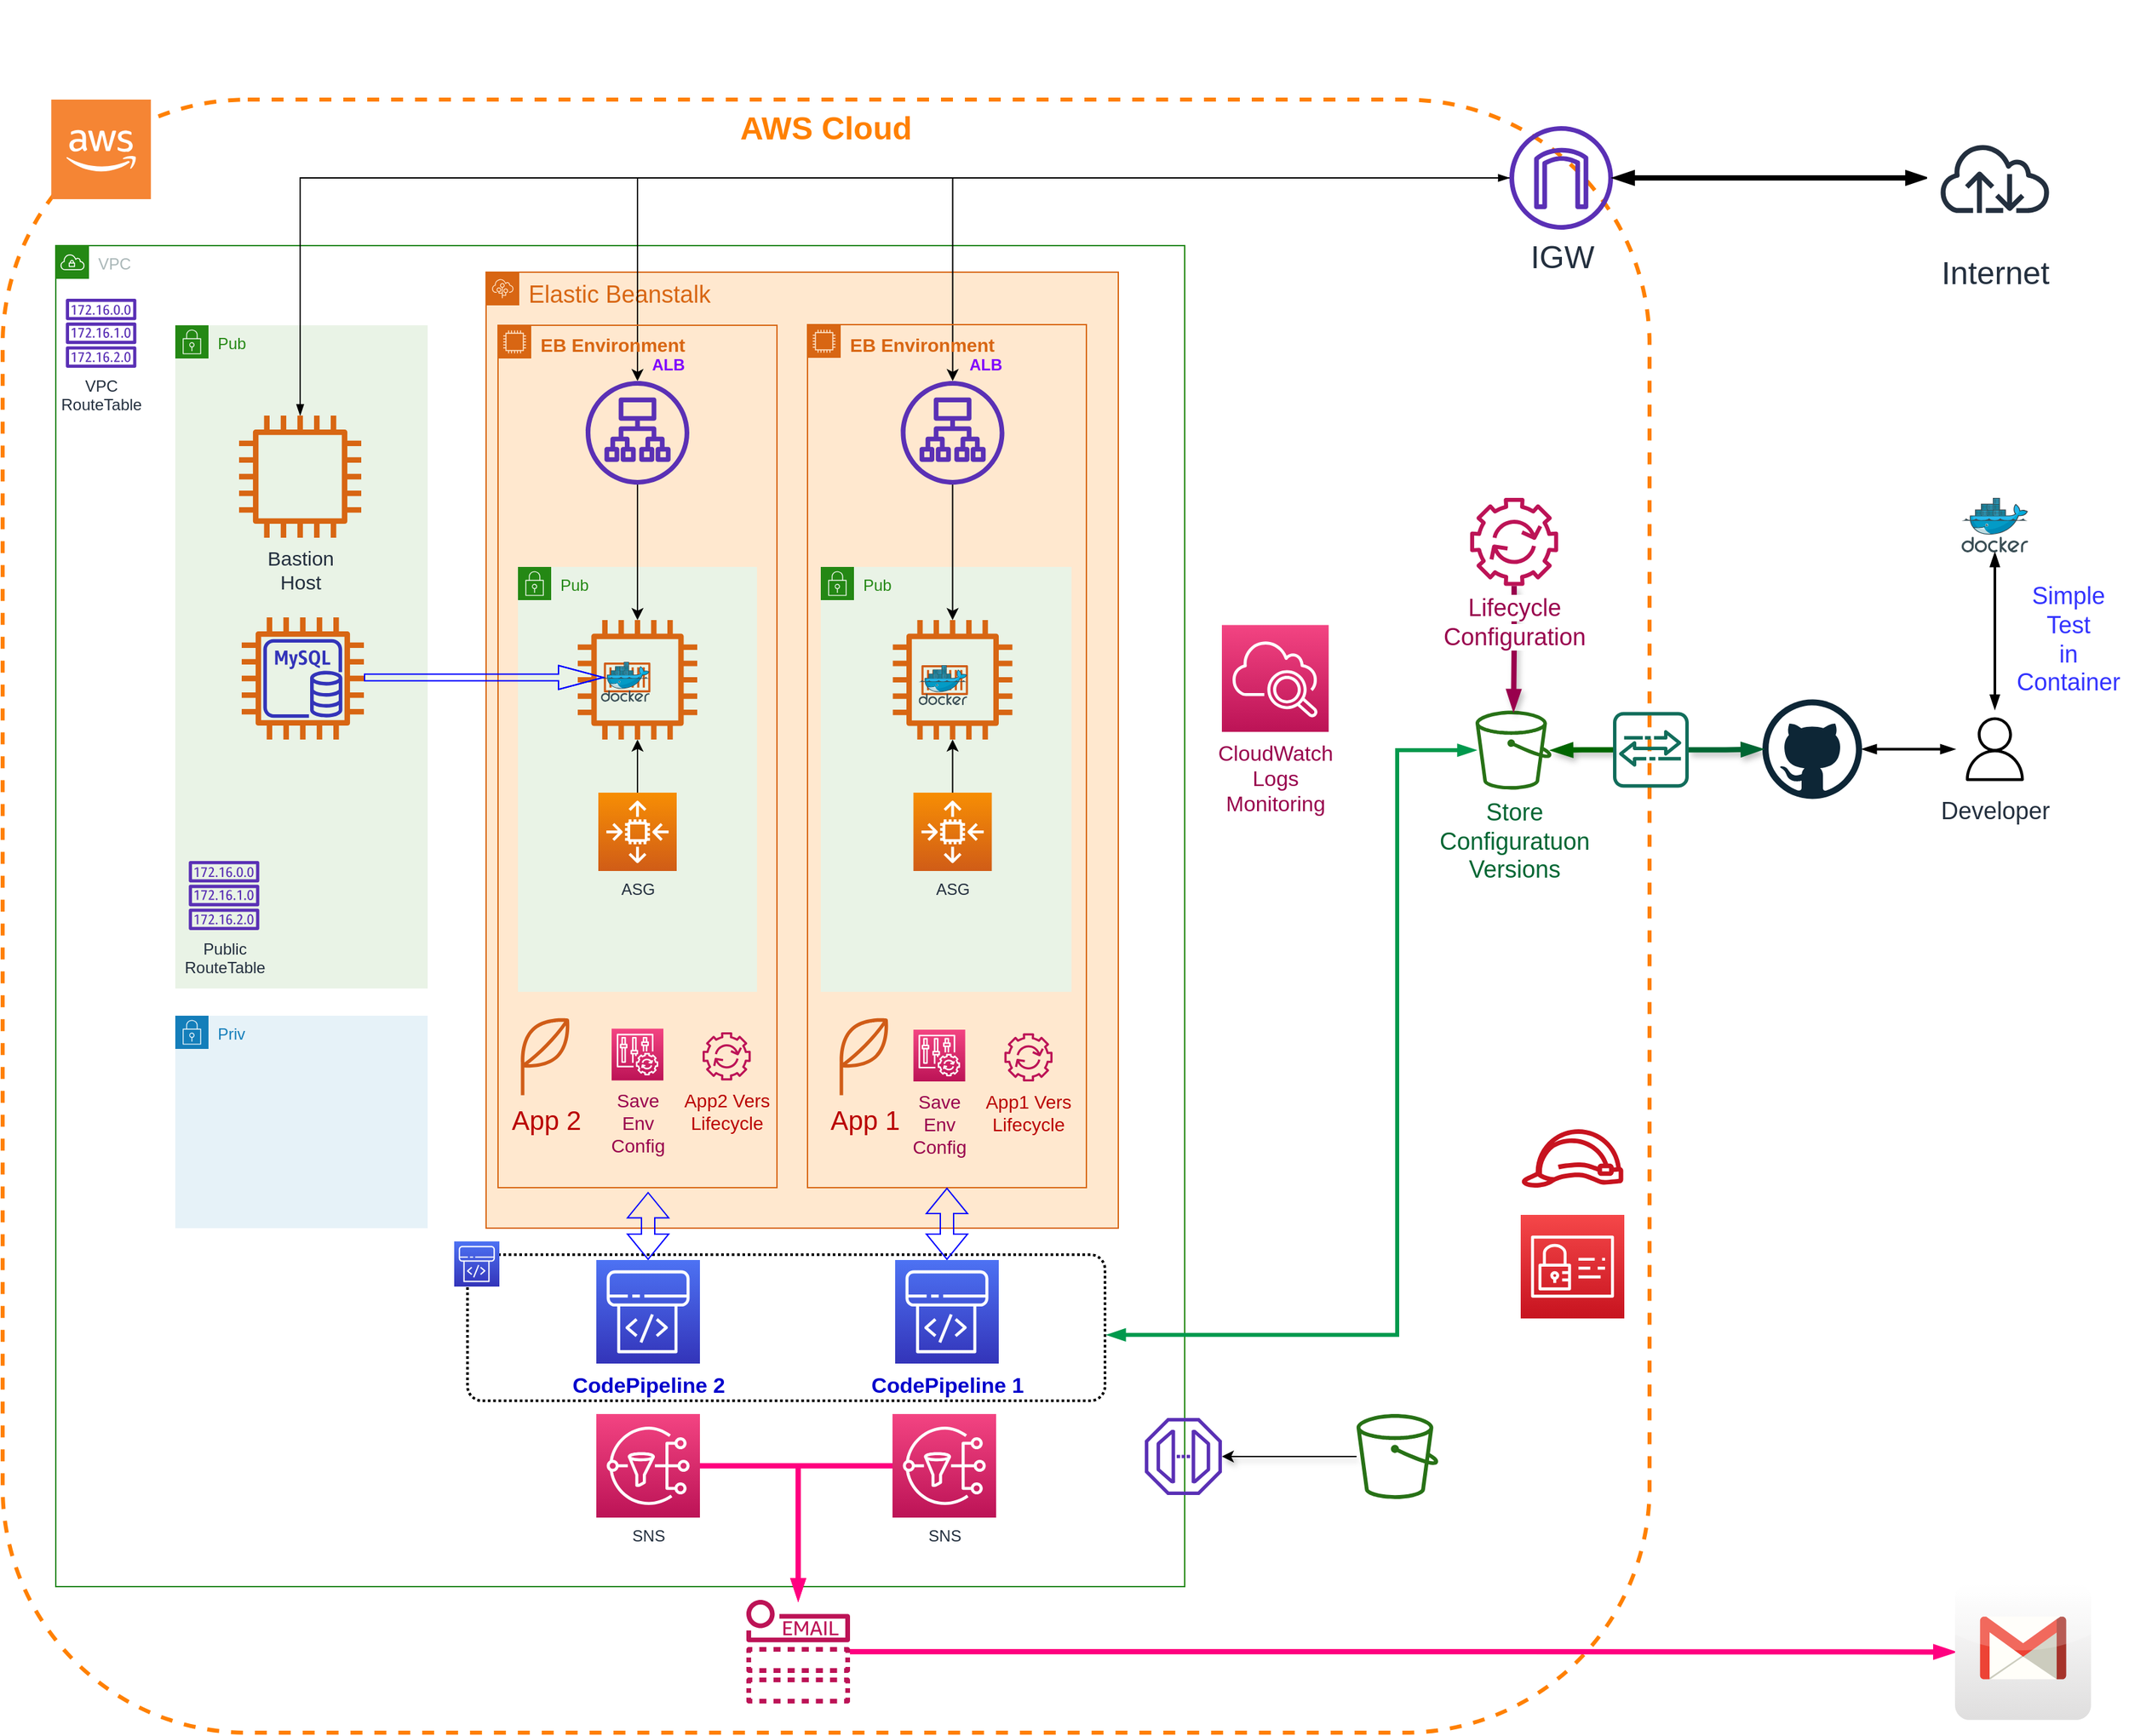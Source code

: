 <mxfile version="14.5.1" type="device"><diagram id="Ht1M8jgEwFfnCIfOTk4-" name="Page-1"><mxGraphModel dx="1086" dy="776" grid="1" gridSize="10" guides="1" tooltips="1" connect="1" arrows="1" fold="1" page="1" pageScale="1" pageWidth="1169" pageHeight="827" math="0" shadow="0"><root><mxCell id="0"/><mxCell id="1" parent="0"/><mxCell id="Z9WsgQVovs0Uvv-2BggI-10" value="AWS Cloud" style="dashed=1;verticalAlign=top;fontStyle=1;strokeColor=#FF8000;strokeWidth=3;gradientColor=#ffffff;rounded=1;shadow=0;sketch=0;glass=0;fontSize=24;fontColor=#FF8000;fillColor=#FFFFFF;" parent="1" vertex="1"><mxGeometry x="60" y="190" width="1240" height="1230" as="geometry"/></mxCell><mxCell id="Z9WsgQVovs0Uvv-2BggI-11" value="VPC" style="points=[[0,0],[0.25,0],[0.5,0],[0.75,0],[1,0],[1,0.25],[1,0.5],[1,0.75],[1,1],[0.75,1],[0.5,1],[0.25,1],[0,1],[0,0.75],[0,0.5],[0,0.25]];outlineConnect=0;gradientColor=none;html=1;whiteSpace=wrap;fontSize=12;fontStyle=0;shape=mxgraph.aws4.group;grIcon=mxgraph.aws4.group_vpc;strokeColor=#248814;fillColor=none;verticalAlign=top;align=left;spacingLeft=30;fontColor=#AAB7B8;dashed=0;" parent="1" vertex="1"><mxGeometry x="100" y="300" width="850" height="1010" as="geometry"/></mxCell><mxCell id="gOReRxZFXD-w8oprKxv4-1" value="" style="rounded=1;arcSize=10;dashed=1;fillColor=none;gradientColor=none;dashPattern=1 1;strokeWidth=2;container=1;" parent="1" vertex="1"><mxGeometry x="410" y="1060" width="480" height="110" as="geometry"/></mxCell><mxCell id="vFJGdqrpi8T_SS6QTL7h-21" value="&lt;font style=&quot;font-size: 18px&quot;&gt;Elastic Beanstalk&lt;/font&gt;" style="points=[[0,0],[0.25,0],[0.5,0],[0.75,0],[1,0],[1,0.25],[1,0.5],[1,0.75],[1,1],[0.75,1],[0.5,1],[0.25,1],[0,1],[0,0.75],[0,0.5],[0,0.25]];outlineConnect=0;gradientColor=none;html=1;whiteSpace=wrap;fontSize=12;fontStyle=0;shape=mxgraph.aws4.group;grIcon=mxgraph.aws4.group_elastic_beanstalk;strokeColor=#D86613;verticalAlign=top;align=left;spacingLeft=30;fontColor=#D86613;dashed=0;rounded=1;shadow=0;glass=0;sketch=0;labelBackgroundColor=none;fillColor=#FFE8CF;" parent="1" vertex="1"><mxGeometry x="424" y="320" width="476" height="720" as="geometry"/></mxCell><mxCell id="Z9WsgQVovs0Uvv-2BggI-53" value="&lt;font style=&quot;font-size: 16px&quot;&gt;&lt;br&gt;&lt;/font&gt;" style="text;html=1;align=left;verticalAlign=middle;resizable=0;points=[];autosize=1;fontSize=14;fontColor=#FF0000;" parent="1" vertex="1"><mxGeometry x="480" y="115" width="20" height="20" as="geometry"/></mxCell><mxCell id="Z9WsgQVovs0Uvv-2BggI-4" value="&lt;font style=&quot;font-size: 24px&quot;&gt;IGW&lt;/font&gt;" style="outlineConnect=0;fontColor=#232F3E;gradientColor=none;fillColor=#5A30B5;strokeColor=none;dashed=0;verticalLabelPosition=bottom;verticalAlign=top;align=center;html=1;fontSize=12;fontStyle=0;aspect=fixed;pointerEvents=1;shape=mxgraph.aws4.internet_gateway;" parent="1" vertex="1"><mxGeometry x="1194.5" y="210" width="78" height="78" as="geometry"/></mxCell><mxCell id="Z9WsgQVovs0Uvv-2BggI-23" style="edgeStyle=orthogonalEdgeStyle;rounded=0;orthogonalLoop=1;jettySize=auto;html=1;" parent="1" source="Z9WsgQVovs0Uvv-2BggI-4" target="Z9WsgQVovs0Uvv-2BggI-6" edge="1"><mxGeometry x="100" y="210" as="geometry"><mxPoint x="370" y="340" as="targetPoint"/></mxGeometry></mxCell><mxCell id="Z9WsgQVovs0Uvv-2BggI-38" value="" style="outlineConnect=0;fontColor=#232F3E;gradientColor=none;fillColor=#277116;strokeColor=none;dashed=0;verticalLabelPosition=bottom;verticalAlign=top;align=center;html=1;fontSize=12;fontStyle=0;aspect=fixed;pointerEvents=1;shape=mxgraph.aws4.bucket;" parent="1" vertex="1"><mxGeometry x="1079.39" y="1180" width="61.54" height="64" as="geometry"/></mxCell><mxCell id="Z9WsgQVovs0Uvv-2BggI-41" style="edgeStyle=orthogonalEdgeStyle;rounded=0;orthogonalLoop=1;jettySize=auto;html=1;shadow=1;fontColor=#007500;" parent="1" source="Z9WsgQVovs0Uvv-2BggI-38" target="Z9WsgQVovs0Uvv-2BggI-39" edge="1"><mxGeometry x="590" y="174.5" as="geometry"/></mxCell><mxCell id="Z9WsgQVovs0Uvv-2BggI-43" value="" style="points=[[0,0,0],[0.25,0,0],[0.5,0,0],[0.75,0,0],[1,0,0],[0,1,0],[0.25,1,0],[0.5,1,0],[0.75,1,0],[1,1,0],[0,0.25,0],[0,0.5,0],[0,0.75,0],[1,0.25,0],[1,0.5,0],[1,0.75,0]];outlineConnect=0;fontColor=#232F3E;gradientColor=#F54749;gradientDirection=north;fillColor=#C7131F;strokeColor=#ffffff;dashed=0;verticalLabelPosition=bottom;verticalAlign=top;align=center;html=1;fontSize=12;fontStyle=0;aspect=fixed;shape=mxgraph.aws4.resourceIcon;resIcon=mxgraph.aws4.identity_and_access_management;" parent="1" vertex="1"><mxGeometry x="1203" y="1030" width="78" height="78" as="geometry"/></mxCell><mxCell id="Z9WsgQVovs0Uvv-2BggI-44" value="" style="outlineConnect=0;fontColor=#232F3E;gradientColor=none;fillColor=#C7131F;strokeColor=none;dashed=0;verticalLabelPosition=bottom;verticalAlign=top;align=center;html=1;fontSize=12;fontStyle=0;aspect=fixed;pointerEvents=1;shape=mxgraph.aws4.role;" parent="1" vertex="1"><mxGeometry x="1203" y="965.5" width="78" height="44" as="geometry"/></mxCell><object label="Priv" Priv-A-172-31-200="172.31.200.0/24" id="3lTJaLOjwZtLBe6ZrIJX-2"><mxCell style="points=[[0,0],[0.25,0],[0.5,0],[0.75,0],[1,0],[1,0.25],[1,0.5],[1,0.75],[1,1],[0.75,1],[0.5,1],[0.25,1],[0,1],[0,0.75],[0,0.5],[0,0.25]];outlineConnect=0;gradientColor=none;html=1;whiteSpace=wrap;fontSize=12;fontStyle=0;shape=mxgraph.aws4.group;grIcon=mxgraph.aws4.group_security_group;grStroke=0;strokeColor=#147EBA;fillColor=#E6F2F8;verticalAlign=top;align=left;spacingLeft=30;fontColor=#147EBA;dashed=0;" parent="1" vertex="1"><mxGeometry x="190" y="880" width="190" height="160" as="geometry"/></mxCell></object><mxCell id="vFJGdqrpi8T_SS6QTL7h-3" style="edgeStyle=orthogonalEdgeStyle;rounded=0;orthogonalLoop=1;jettySize=auto;html=1;" parent="1" source="Z9WsgQVovs0Uvv-2BggI-4" target="vFJGdqrpi8T_SS6QTL7h-1" edge="1"><mxGeometry x="110" y="220" as="geometry"><mxPoint x="234" y="400" as="targetPoint"/><mxPoint x="340" y="259" as="sourcePoint"/></mxGeometry></mxCell><mxCell id="vFJGdqrpi8T_SS6QTL7h-4" value="Pub" style="points=[[0,0],[0.25,0],[0.5,0],[0.75,0],[1,0],[1,0.25],[1,0.5],[1,0.75],[1,1],[0.75,1],[0.5,1],[0.25,1],[0,1],[0,0.75],[0,0.5],[0,0.25]];outlineConnect=0;gradientColor=none;html=1;whiteSpace=wrap;fontSize=12;fontStyle=0;shape=mxgraph.aws4.group;grIcon=mxgraph.aws4.group_security_group;grStroke=0;strokeColor=#248814;fillColor=#E9F3E6;verticalAlign=top;align=left;spacingLeft=30;fontColor=#248814;dashed=0;" parent="1" vertex="1"><mxGeometry x="190" y="360" width="190" height="499.5" as="geometry"/></mxCell><mxCell id="vFJGdqrpi8T_SS6QTL7h-5" value="" style="outlineConnect=0;dashed=0;verticalLabelPosition=bottom;verticalAlign=top;align=center;html=1;shape=mxgraph.aws3.cloud_2;fillColor=#F58534;gradientColor=none;" parent="1" vertex="1"><mxGeometry x="96.62" y="190" width="75" height="75" as="geometry"/></mxCell><mxCell id="vFJGdqrpi8T_SS6QTL7h-41" style="edgeStyle=orthogonalEdgeStyle;shape=flexArrow;rounded=0;orthogonalLoop=1;jettySize=auto;html=1;entryX=0.538;entryY=1.005;entryDx=0;entryDy=0;entryPerimeter=0;startArrow=block;endArrow=block;endFill=0;strokeColor=#0000FF;fontSize=24;fontColor=#FF8000;" parent="1" source="vFJGdqrpi8T_SS6QTL7h-12" target="vFJGdqrpi8T_SS6QTL7h-35" edge="1"><mxGeometry relative="1" as="geometry"/></mxCell><mxCell id="vFJGdqrpi8T_SS6QTL7h-12" value="&lt;font style=&quot;font-size: 16px ; background-color: rgb(255 , 255 , 255)&quot; color=&quot;#0000cc&quot;&gt;&lt;b&gt;CodePipeline 2&lt;/b&gt;&lt;/font&gt;" style="points=[[0,0,0],[0.25,0,0],[0.5,0,0],[0.75,0,0],[1,0,0],[0,1,0],[0.25,1,0],[0.5,1,0],[0.75,1,0],[1,1,0],[0,0.25,0],[0,0.5,0],[0,0.75,0],[1,0.25,0],[1,0.5,0],[1,0.75,0]];outlineConnect=0;fontColor=#232F3E;gradientColor=#4D72F3;gradientDirection=north;fillColor=#3334B9;strokeColor=#ffffff;dashed=0;verticalLabelPosition=bottom;verticalAlign=top;align=center;html=1;fontSize=12;fontStyle=0;aspect=fixed;shape=mxgraph.aws4.resourceIcon;resIcon=mxgraph.aws4.codepipeline;rounded=1;shadow=0;glass=0;sketch=0;" parent="1" vertex="1"><mxGeometry x="507" y="1064" width="78" height="78" as="geometry"/></mxCell><mxCell id="vFJGdqrpi8T_SS6QTL7h-53" style="edgeStyle=orthogonalEdgeStyle;rounded=0;orthogonalLoop=1;jettySize=auto;html=1;startArrow=blockThin;startFill=1;endArrow=blockThin;endFill=1;strokeWidth=4;fontSize=24;fontColor=#FF8000;" parent="1" source="vFJGdqrpi8T_SS6QTL7h-13" target="Z9WsgQVovs0Uvv-2BggI-4" edge="1"><mxGeometry relative="1" as="geometry"/></mxCell><mxCell id="vFJGdqrpi8T_SS6QTL7h-13" value="&lt;font style=&quot;font-size: 24px&quot;&gt;Internet&lt;/font&gt;" style="outlineConnect=0;fontColor=#232F3E;gradientColor=none;strokeColor=#232F3E;fillColor=#ffffff;dashed=0;verticalLabelPosition=bottom;verticalAlign=top;align=center;html=1;fontSize=12;fontStyle=0;aspect=fixed;shape=mxgraph.aws4.resourceIcon;resIcon=mxgraph.aws4.internet;rounded=1;shadow=0;glass=0;sketch=0;" parent="1" vertex="1"><mxGeometry x="1509" y="198" width="102" height="102" as="geometry"/></mxCell><mxCell id="vFJGdqrpi8T_SS6QTL7h-14" value="&lt;font style=&quot;font-size: 18px ; background-color: rgb(255 , 255 , 255)&quot;&gt;Developer&lt;/font&gt;" style="outlineConnect=0;fontColor=#232F3E;gradientColor=none;fillColor=#ffffff;dashed=0;verticalLabelPosition=bottom;verticalAlign=top;align=center;html=1;fontSize=12;fontStyle=0;aspect=fixed;shape=mxgraph.aws4.resourceIcon;resIcon=mxgraph.aws4.user;rounded=1;shadow=0;glass=0;sketch=0;strokeColor=none;" parent="1" vertex="1"><mxGeometry x="1530" y="649.25" width="60" height="60" as="geometry"/></mxCell><mxCell id="vFJGdqrpi8T_SS6QTL7h-16" value="&lt;font style=&quot;font-size: 16px ; background-color: rgb(255 , 255 , 255)&quot; color=&quot;#99004d&quot;&gt;CloudWatch&lt;br&gt;Logs&lt;br&gt;Monitoring&lt;/font&gt;" style="points=[[0,0,0],[0.25,0,0],[0.5,0,0],[0.75,0,0],[1,0,0],[0,1,0],[0.25,1,0],[0.5,1,0],[0.75,1,0],[1,1,0],[0,0.25,0],[0,0.5,0],[0,0.75,0],[1,0.25,0],[1,0.5,0],[1,0.75,0]];points=[[0,0,0],[0.25,0,0],[0.5,0,0],[0.75,0,0],[1,0,0],[0,1,0],[0.25,1,0],[0.5,1,0],[0.75,1,0],[1,1,0],[0,0.25,0],[0,0.5,0],[0,0.75,0],[1,0.25,0],[1,0.5,0],[1,0.75,0]];outlineConnect=0;fontColor=#232F3E;gradientColor=#F34482;gradientDirection=north;fillColor=#BC1356;strokeColor=#ffffff;dashed=0;verticalLabelPosition=bottom;verticalAlign=top;align=center;html=1;fontSize=12;fontStyle=0;aspect=fixed;shape=mxgraph.aws4.resourceIcon;resIcon=mxgraph.aws4.cloudwatch_2;rounded=1;shadow=0;glass=0;sketch=0;" parent="1" vertex="1"><mxGeometry x="978" y="585.8" width="80.4" height="80.4" as="geometry"/></mxCell><mxCell id="vFJGdqrpi8T_SS6QTL7h-50" style="edgeStyle=orthogonalEdgeStyle;rounded=0;orthogonalLoop=1;jettySize=auto;html=1;startArrow=none;startFill=0;endArrow=blockThin;endFill=1;strokeColor=#FF0080;strokeWidth=4;fontSize=24;fontColor=#FF8000;" parent="1" source="vFJGdqrpi8T_SS6QTL7h-18" target="vFJGdqrpi8T_SS6QTL7h-47" edge="1"><mxGeometry relative="1" as="geometry"/></mxCell><mxCell id="vFJGdqrpi8T_SS6QTL7h-18" value="" style="outlineConnect=0;fontColor=#232F3E;gradientColor=none;fillColor=#BC1356;strokeColor=none;dashed=0;verticalLabelPosition=bottom;verticalAlign=top;align=center;html=1;fontSize=12;fontStyle=0;aspect=fixed;pointerEvents=1;shape=mxgraph.aws4.email_notification;rounded=1;shadow=0;glass=0;sketch=0;" parent="1" vertex="1"><mxGeometry x="620" y="1320" width="78" height="78" as="geometry"/></mxCell><mxCell id="vFJGdqrpi8T_SS6QTL7h-22" value="" style="group" parent="1" vertex="1" connectable="0"><mxGeometry x="240" y="580" width="92" height="92" as="geometry"/></mxCell><mxCell id="Z9WsgQVovs0Uvv-2BggI-3" value="" style="outlineConnect=0;fontColor=#232F3E;gradientColor=none;fillColor=#D86613;strokeColor=none;dashed=0;verticalLabelPosition=bottom;verticalAlign=top;align=center;html=1;fontSize=12;fontStyle=0;aspect=fixed;pointerEvents=1;shape=mxgraph.aws4.instance2;" parent="vFJGdqrpi8T_SS6QTL7h-22" vertex="1"><mxGeometry width="92" height="92" as="geometry"/></mxCell><mxCell id="vFJGdqrpi8T_SS6QTL7h-11" value="" style="outlineConnect=0;fontColor=#232F3E;gradientColor=none;fillColor=#3334B9;strokeColor=none;dashed=0;verticalLabelPosition=bottom;verticalAlign=top;align=center;html=1;fontSize=12;fontStyle=0;aspect=fixed;pointerEvents=1;shape=mxgraph.aws4.rds_mysql_instance;rounded=1;shadow=0;glass=0;sketch=0;" parent="vFJGdqrpi8T_SS6QTL7h-22" vertex="1"><mxGeometry x="16.25" y="16.25" width="59.5" height="59.5" as="geometry"/></mxCell><mxCell id="vFJGdqrpi8T_SS6QTL7h-34" value="" style="group" parent="1" vertex="1" connectable="0"><mxGeometry x="676.0" y="379.5" width="220" height="630" as="geometry"/></mxCell><mxCell id="Z9WsgQVovs0Uvv-2BggI-16" value="Pub" style="points=[[0,0],[0.25,0],[0.5,0],[0.75,0],[1,0],[1,0.25],[1,0.5],[1,0.75],[1,1],[0.75,1],[0.5,1],[0.25,1],[0,1],[0,0.75],[0,0.5],[0,0.25]];outlineConnect=0;gradientColor=none;html=1;whiteSpace=wrap;fontSize=12;fontStyle=0;shape=mxgraph.aws4.group;grIcon=mxgraph.aws4.group_security_group;grStroke=0;strokeColor=#248814;fillColor=#E9F3E6;verticalAlign=top;align=left;spacingLeft=30;fontColor=#248814;dashed=0;" parent="vFJGdqrpi8T_SS6QTL7h-34" vertex="1"><mxGeometry y="162.5" width="188.75" height="320" as="geometry"/></mxCell><mxCell id="Z9WsgQVovs0Uvv-2BggI-2" value="" style="outlineConnect=0;fontColor=#232F3E;gradientColor=none;fillColor=#D86613;strokeColor=none;dashed=0;verticalLabelPosition=bottom;verticalAlign=top;align=center;html=1;fontSize=12;fontStyle=0;aspect=fixed;pointerEvents=1;shape=mxgraph.aws4.instance2;" parent="vFJGdqrpi8T_SS6QTL7h-34" vertex="1"><mxGeometry x="54.25" y="202.5" width="90" height="90" as="geometry"/></mxCell><mxCell id="vFJGdqrpi8T_SS6QTL7h-19" value="" style="outlineConnect=0;fontColor=#232F3E;gradientColor=none;fillColor=#D05C17;strokeColor=none;dashed=0;verticalLabelPosition=bottom;verticalAlign=top;align=center;html=1;fontSize=12;fontStyle=0;aspect=fixed;pointerEvents=1;shape=mxgraph.aws4.container_1;rounded=1;shadow=0;glass=0;sketch=0;" parent="vFJGdqrpi8T_SS6QTL7h-34" vertex="1"><mxGeometry x="75.75" y="236.5" width="35.1" height="22.5" as="geometry"/></mxCell><mxCell id="vFJGdqrpi8T_SS6QTL7h-20" value="ASG" style="points=[[0,0,0],[0.25,0,0],[0.5,0,0],[0.75,0,0],[1,0,0],[0,1,0],[0.25,1,0],[0.5,1,0],[0.75,1,0],[1,1,0],[0,0.25,0],[0,0.5,0],[0,0.75,0],[1,0.25,0],[1,0.5,0],[1,0.75,0]];outlineConnect=0;fontColor=#232F3E;gradientColor=#F78E04;gradientDirection=north;fillColor=#D05C17;strokeColor=#ffffff;dashed=0;verticalLabelPosition=bottom;verticalAlign=top;align=center;html=1;fontSize=12;fontStyle=0;aspect=fixed;shape=mxgraph.aws4.resourceIcon;resIcon=mxgraph.aws4.auto_scaling2;rounded=1;shadow=0;glass=0;sketch=0;" parent="vFJGdqrpi8T_SS6QTL7h-34" vertex="1"><mxGeometry x="69.75" y="332.5" width="59" height="59" as="geometry"/></mxCell><mxCell id="vFJGdqrpi8T_SS6QTL7h-24" value="" style="group" parent="vFJGdqrpi8T_SS6QTL7h-34" vertex="1" connectable="0"><mxGeometry x="60.25" width="89.5" height="100.5" as="geometry"/></mxCell><mxCell id="vFJGdqrpi8T_SS6QTL7h-1" value="" style="outlineConnect=0;fontColor=#232F3E;gradientColor=none;fillColor=#5A30B5;strokeColor=none;dashed=0;verticalLabelPosition=bottom;verticalAlign=top;align=center;html=1;fontSize=12;fontStyle=0;aspect=fixed;pointerEvents=1;shape=mxgraph.aws4.application_load_balancer;" parent="vFJGdqrpi8T_SS6QTL7h-24" vertex="1"><mxGeometry y="22.5" width="78" height="78" as="geometry"/></mxCell><mxCell id="vFJGdqrpi8T_SS6QTL7h-2" value="&lt;b&gt;ALB&lt;/b&gt;&amp;nbsp;" style="text;html=1;strokeColor=none;fillColor=none;align=left;verticalAlign=middle;whiteSpace=wrap;rounded=0;fontColor=#7F00FF;" parent="vFJGdqrpi8T_SS6QTL7h-24" vertex="1"><mxGeometry x="49.5" width="40" height="20" as="geometry"/></mxCell><mxCell id="vFJGdqrpi8T_SS6QTL7h-28" style="edgeStyle=orthogonalEdgeStyle;rounded=0;orthogonalLoop=1;jettySize=auto;html=1;exitX=0.5;exitY=0;exitDx=0;exitDy=0;exitPerimeter=0;fontSize=24;fontColor=#FF8000;" parent="vFJGdqrpi8T_SS6QTL7h-34" source="vFJGdqrpi8T_SS6QTL7h-20" target="Z9WsgQVovs0Uvv-2BggI-2" edge="1"><mxGeometry relative="1" as="geometry"/></mxCell><mxCell id="Z9WsgQVovs0Uvv-2BggI-18" style="edgeStyle=orthogonalEdgeStyle;rounded=0;orthogonalLoop=1;jettySize=auto;html=1;" parent="vFJGdqrpi8T_SS6QTL7h-34" source="vFJGdqrpi8T_SS6QTL7h-1" target="Z9WsgQVovs0Uvv-2BggI-2" edge="1"><mxGeometry x="414" y="222" as="geometry"/></mxCell><mxCell id="vFJGdqrpi8T_SS6QTL7h-31" value="&lt;font style=&quot;font-size: 14px&quot;&gt;&lt;b&gt;EB Environment&lt;/b&gt;&lt;/font&gt;" style="points=[[0,0],[0.25,0],[0.5,0],[0.75,0],[1,0],[1,0.25],[1,0.5],[1,0.75],[1,1],[0.75,1],[0.5,1],[0.25,1],[0,1],[0,0.75],[0,0.5],[0,0.25]];outlineConnect=0;gradientColor=none;html=1;whiteSpace=wrap;fontSize=12;fontStyle=0;shape=mxgraph.aws4.group;grIcon=mxgraph.aws4.group_ec2_instance_contents;strokeColor=#D86613;fillColor=none;verticalAlign=top;align=left;spacingLeft=30;fontColor=#D86613;dashed=0;rounded=1;shadow=0;glass=0;labelBackgroundColor=none;sketch=0;" parent="vFJGdqrpi8T_SS6QTL7h-34" vertex="1"><mxGeometry x="-10" y="-20" width="210" height="650" as="geometry"/></mxCell><mxCell id="vFJGdqrpi8T_SS6QTL7h-10" value="&lt;font style=&quot;font-size: 20px&quot; color=&quot;rgba(0, 0, 0, 0)&quot;&gt;App 1&lt;/font&gt;" style="outlineConnect=0;fontColor=#232F3E;gradientColor=none;fillColor=#D05C17;strokeColor=none;dashed=0;verticalLabelPosition=bottom;verticalAlign=top;align=center;html=1;fontSize=12;fontStyle=0;aspect=fixed;pointerEvents=1;shape=mxgraph.aws4.application;rounded=1;shadow=0;glass=0;sketch=0;" parent="vFJGdqrpi8T_SS6QTL7h-34" vertex="1"><mxGeometry x="14.0" y="500.5" width="38.46" height="60" as="geometry"/></mxCell><mxCell id="vFJGdqrpi8T_SS6QTL7h-49" value="" style="aspect=fixed;html=1;points=[];align=center;image;fontSize=12;image=img/lib/mscae/Docker.svg;rounded=1;shadow=0;glass=0;labelBackgroundColor=none;sketch=0;strokeColor=#CC0066;strokeWidth=4;fillColor=#FFE8CF;gradientColor=#ffffff;" parent="vFJGdqrpi8T_SS6QTL7h-34" vertex="1"><mxGeometry x="73.7" y="236.5" width="36.59" height="30" as="geometry"/></mxCell><mxCell id="1jXgRpCe0TcKKP73MIzr-2" value="&lt;font color=&quot;#99004d&quot; style=&quot;font-size: 14px&quot;&gt;Save&lt;br&gt;Env&lt;br&gt;Config&lt;/font&gt;" style="points=[[0,0,0],[0.25,0,0],[0.5,0,0],[0.75,0,0],[1,0,0],[0,1,0],[0.25,1,0],[0.5,1,0],[0.75,1,0],[1,1,0],[0,0.25,0],[0,0.5,0],[0,0.75,0],[1,0.25,0],[1,0.5,0],[1,0.75,0]];points=[[0,0,0],[0.25,0,0],[0.5,0,0],[0.75,0,0],[1,0,0],[0,1,0],[0.25,1,0],[0.5,1,0],[0.75,1,0],[1,1,0],[0,0.25,0],[0,0.5,0],[0,0.75,0],[1,0.25,0],[1,0.5,0],[1,0.75,0]];outlineConnect=0;fontColor=#232F3E;gradientColor=#F34482;gradientDirection=north;fillColor=#BC1356;strokeColor=#ffffff;dashed=0;verticalLabelPosition=bottom;verticalAlign=top;align=center;html=1;fontSize=12;fontStyle=0;aspect=fixed;shape=mxgraph.aws4.resourceIcon;resIcon=mxgraph.aws4.config;" parent="vFJGdqrpi8T_SS6QTL7h-34" vertex="1"><mxGeometry x="69.75" y="511" width="39" height="39" as="geometry"/></mxCell><mxCell id="jmiPlVFRRy-py85RCoWN-1" value="&lt;font style=&quot;font-size: 14px&quot; color=&quot;rgba(0, 0, 0, 0)&quot;&gt;App1 Vers&lt;br&gt;Lifecycle&lt;/font&gt;" style="outlineConnect=0;fontColor=#232F3E;gradientColor=none;fillColor=#BC1356;strokeColor=none;dashed=0;verticalLabelPosition=bottom;verticalAlign=top;align=center;html=1;fontSize=12;fontStyle=0;aspect=fixed;pointerEvents=1;shape=mxgraph.aws4.automation;rounded=1;shadow=0;glass=0;labelBackgroundColor=none;sketch=0;" parent="vFJGdqrpi8T_SS6QTL7h-34" vertex="1"><mxGeometry x="138.25" y="513.75" width="36.25" height="36.25" as="geometry"/></mxCell><mxCell id="vFJGdqrpi8T_SS6QTL7h-33" value="" style="group" parent="1" vertex="1" connectable="0"><mxGeometry x="448" y="379.5" width="195.0" height="630" as="geometry"/></mxCell><mxCell id="Z9WsgQVovs0Uvv-2BggI-13" value="Pub" style="points=[[0,0],[0.25,0],[0.5,0],[0.75,0],[1,0],[1,0.25],[1,0.5],[1,0.75],[1,1],[0.75,1],[0.5,1],[0.25,1],[0,1],[0,0.75],[0,0.5],[0,0.25]];outlineConnect=0;gradientColor=none;html=1;whiteSpace=wrap;fontSize=12;fontStyle=0;shape=mxgraph.aws4.group;grIcon=mxgraph.aws4.group_security_group;grStroke=0;strokeColor=#248814;fillColor=#E9F3E6;verticalAlign=top;align=left;spacingLeft=30;fontColor=#248814;dashed=0;" parent="vFJGdqrpi8T_SS6QTL7h-33" vertex="1"><mxGeometry y="162.5" width="180" height="320" as="geometry"/></mxCell><mxCell id="Z9WsgQVovs0Uvv-2BggI-1" value="" style="outlineConnect=0;fontColor=#232F3E;gradientColor=none;fillColor=#D86613;strokeColor=none;dashed=0;verticalLabelPosition=bottom;verticalAlign=top;align=center;html=1;fontSize=12;fontStyle=0;aspect=fixed;pointerEvents=1;shape=mxgraph.aws4.instance2;" parent="vFJGdqrpi8T_SS6QTL7h-33" vertex="1"><mxGeometry x="45" y="202.5" width="90" height="90" as="geometry"/></mxCell><mxCell id="vFJGdqrpi8T_SS6QTL7h-6" value="" style="outlineConnect=0;fontColor=#232F3E;gradientColor=none;fillColor=#D05C17;strokeColor=none;dashed=0;verticalLabelPosition=bottom;verticalAlign=top;align=center;html=1;fontSize=12;fontStyle=0;aspect=fixed;pointerEvents=1;shape=mxgraph.aws4.container_1;rounded=1;shadow=0;glass=0;sketch=0;" parent="vFJGdqrpi8T_SS6QTL7h-33" vertex="1"><mxGeometry x="64.65" y="234.5" width="35.1" height="22.5" as="geometry"/></mxCell><mxCell id="vFJGdqrpi8T_SS6QTL7h-7" value="ASG" style="points=[[0,0,0],[0.25,0,0],[0.5,0,0],[0.75,0,0],[1,0,0],[0,1,0],[0.25,1,0],[0.5,1,0],[0.75,1,0],[1,1,0],[0,0.25,0],[0,0.5,0],[0,0.75,0],[1,0.25,0],[1,0.5,0],[1,0.75,0]];outlineConnect=0;fontColor=#232F3E;gradientColor=#F78E04;gradientDirection=north;fillColor=#D05C17;strokeColor=#ffffff;dashed=0;verticalLabelPosition=bottom;verticalAlign=top;align=center;html=1;fontSize=12;fontStyle=0;aspect=fixed;shape=mxgraph.aws4.resourceIcon;resIcon=mxgraph.aws4.auto_scaling2;rounded=1;shadow=0;glass=0;sketch=0;" parent="vFJGdqrpi8T_SS6QTL7h-33" vertex="1"><mxGeometry x="60.5" y="332.5" width="59" height="59" as="geometry"/></mxCell><mxCell id="vFJGdqrpi8T_SS6QTL7h-25" value="" style="group" parent="vFJGdqrpi8T_SS6QTL7h-33" vertex="1" connectable="0"><mxGeometry x="51" width="144.0" height="630" as="geometry"/></mxCell><mxCell id="Z9WsgQVovs0Uvv-2BggI-6" value="" style="outlineConnect=0;fontColor=#232F3E;gradientColor=none;fillColor=#5A30B5;strokeColor=none;dashed=0;verticalLabelPosition=bottom;verticalAlign=top;align=center;html=1;fontSize=12;fontStyle=0;aspect=fixed;pointerEvents=1;shape=mxgraph.aws4.application_load_balancer;" parent="vFJGdqrpi8T_SS6QTL7h-25" vertex="1"><mxGeometry y="22.5" width="78" height="78" as="geometry"/></mxCell><mxCell id="Z9WsgQVovs0Uvv-2BggI-33" value="&lt;b&gt;ALB&lt;/b&gt;&amp;nbsp;" style="text;html=1;strokeColor=none;fillColor=none;align=left;verticalAlign=middle;whiteSpace=wrap;rounded=0;fontColor=#7F00FF;" parent="vFJGdqrpi8T_SS6QTL7h-25" vertex="1"><mxGeometry x="47.5" width="40" height="20" as="geometry"/></mxCell><mxCell id="vFJGdqrpi8T_SS6QTL7h-35" value="&lt;font style=&quot;font-size: 14px&quot;&gt;&lt;b&gt;EB Environment&lt;/b&gt;&lt;/font&gt;" style="points=[[0,0],[0.25,0],[0.5,0],[0.75,0],[1,0],[1,0.25],[1,0.5],[1,0.75],[1,1],[0.75,1],[0.5,1],[0.25,1],[0,1],[0,0.75],[0,0.5],[0,0.25]];outlineConnect=0;gradientColor=none;html=1;whiteSpace=wrap;fontSize=12;fontStyle=0;shape=mxgraph.aws4.group;grIcon=mxgraph.aws4.group_ec2_instance_contents;strokeColor=#D86613;fillColor=none;verticalAlign=top;align=left;spacingLeft=30;fontColor=#D86613;dashed=0;rounded=1;shadow=0;glass=0;labelBackgroundColor=none;sketch=0;" parent="vFJGdqrpi8T_SS6QTL7h-25" vertex="1"><mxGeometry x="-66" y="-19.5" width="210" height="649.5" as="geometry"/></mxCell><mxCell id="vFJGdqrpi8T_SS6QTL7h-45" value="" style="aspect=fixed;html=1;points=[];align=center;image;fontSize=12;image=img/lib/mscae/Docker.svg;rounded=1;shadow=0;glass=0;labelBackgroundColor=none;sketch=0;strokeColor=#CC0066;strokeWidth=4;fillColor=#FFE8CF;gradientColor=#ffffff;" parent="vFJGdqrpi8T_SS6QTL7h-25" vertex="1"><mxGeometry x="11.52" y="234" width="36.59" height="30" as="geometry"/></mxCell><mxCell id="1jXgRpCe0TcKKP73MIzr-1" value="&lt;font color=&quot;#99004d&quot; style=&quot;font-size: 14px&quot;&gt;Save&lt;br&gt;Env&lt;br&gt;Config&lt;/font&gt;" style="points=[[0,0,0],[0.25,0,0],[0.5,0,0],[0.75,0,0],[1,0,0],[0,1,0],[0.25,1,0],[0.5,1,0],[0.75,1,0],[1,1,0],[0,0.25,0],[0,0.5,0],[0,0.75,0],[1,0.25,0],[1,0.5,0],[1,0.75,0]];points=[[0,0,0],[0.25,0,0],[0.5,0,0],[0.75,0,0],[1,0,0],[0,1,0],[0.25,1,0],[0.5,1,0],[0.75,1,0],[1,1,0],[0,0.25,0],[0,0.5,0],[0,0.75,0],[1,0.25,0],[1,0.5,0],[1,0.75,0]];outlineConnect=0;fontColor=#232F3E;gradientColor=#F34482;gradientDirection=north;fillColor=#BC1356;strokeColor=#ffffff;dashed=0;verticalLabelPosition=bottom;verticalAlign=top;align=center;html=1;fontSize=12;fontStyle=0;aspect=fixed;shape=mxgraph.aws4.resourceIcon;resIcon=mxgraph.aws4.config;" parent="vFJGdqrpi8T_SS6QTL7h-25" vertex="1"><mxGeometry x="19.5" y="510.25" width="39" height="39" as="geometry"/></mxCell><mxCell id="jmiPlVFRRy-py85RCoWN-2" value="&lt;font style=&quot;font-size: 14px&quot; color=&quot;rgba(0, 0, 0, 0)&quot;&gt;App2 Vers&lt;br&gt;Lifecycle&lt;/font&gt;" style="outlineConnect=0;fontColor=#232F3E;gradientColor=none;fillColor=#BC1356;strokeColor=none;dashed=0;verticalLabelPosition=bottom;verticalAlign=top;align=center;html=1;fontSize=12;fontStyle=0;aspect=fixed;pointerEvents=1;shape=mxgraph.aws4.automation;rounded=1;shadow=0;glass=0;labelBackgroundColor=none;sketch=0;" parent="vFJGdqrpi8T_SS6QTL7h-25" vertex="1"><mxGeometry x="88" y="513" width="36.25" height="36.25" as="geometry"/></mxCell><mxCell id="vFJGdqrpi8T_SS6QTL7h-27" style="edgeStyle=orthogonalEdgeStyle;rounded=0;orthogonalLoop=1;jettySize=auto;html=1;fontSize=24;fontColor=#FF8000;" parent="vFJGdqrpi8T_SS6QTL7h-33" source="vFJGdqrpi8T_SS6QTL7h-7" target="Z9WsgQVovs0Uvv-2BggI-1" edge="1"><mxGeometry relative="1" as="geometry"/></mxCell><mxCell id="Z9WsgQVovs0Uvv-2BggI-17" style="edgeStyle=orthogonalEdgeStyle;rounded=0;orthogonalLoop=1;jettySize=auto;html=1;" parent="vFJGdqrpi8T_SS6QTL7h-33" source="Z9WsgQVovs0Uvv-2BggI-6" target="Z9WsgQVovs0Uvv-2BggI-1" edge="1"><mxGeometry x="414" y="222" as="geometry"/></mxCell><mxCell id="vFJGdqrpi8T_SS6QTL7h-43" style="edgeStyle=orthogonalEdgeStyle;rounded=0;orthogonalLoop=1;jettySize=auto;html=1;startArrow=none;endArrow=blockThin;endFill=1;fontSize=24;fontColor=#FF8000;strokeWidth=4;startFill=0;strokeColor=#FF0080;" parent="1" source="vFJGdqrpi8T_SS6QTL7h-39" target="vFJGdqrpi8T_SS6QTL7h-18" edge="1"><mxGeometry relative="1" as="geometry"/></mxCell><mxCell id="vFJGdqrpi8T_SS6QTL7h-39" value="SNS" style="points=[[0,0,0],[0.25,0,0],[0.5,0,0],[0.75,0,0],[1,0,0],[0,1,0],[0.25,1,0],[0.5,1,0],[0.75,1,0],[1,1,0],[0,0.25,0],[0,0.5,0],[0,0.75,0],[1,0.25,0],[1,0.5,0],[1,0.75,0]];outlineConnect=0;fontColor=#232F3E;gradientColor=#F34482;gradientDirection=north;fillColor=#BC1356;strokeColor=#ffffff;dashed=0;verticalLabelPosition=bottom;verticalAlign=top;align=center;html=1;fontSize=12;fontStyle=0;aspect=fixed;shape=mxgraph.aws4.resourceIcon;resIcon=mxgraph.aws4.sns;rounded=1;shadow=0;glass=0;sketch=0;" parent="1" vertex="1"><mxGeometry x="730" y="1180" width="78" height="78" as="geometry"/></mxCell><mxCell id="vFJGdqrpi8T_SS6QTL7h-44" style="edgeStyle=orthogonalEdgeStyle;rounded=0;orthogonalLoop=1;jettySize=auto;html=1;startArrow=none;startFill=0;endArrow=blockThin;endFill=1;strokeColor=#FF0080;strokeWidth=4;fontSize=24;fontColor=#FF8000;" parent="1" source="vFJGdqrpi8T_SS6QTL7h-17" target="vFJGdqrpi8T_SS6QTL7h-18" edge="1"><mxGeometry relative="1" as="geometry"/></mxCell><mxCell id="vFJGdqrpi8T_SS6QTL7h-17" value="SNS" style="points=[[0,0,0],[0.25,0,0],[0.5,0,0],[0.75,0,0],[1,0,0],[0,1,0],[0.25,1,0],[0.5,1,0],[0.75,1,0],[1,1,0],[0,0.25,0],[0,0.5,0],[0,0.75,0],[1,0.25,0],[1,0.5,0],[1,0.75,0]];outlineConnect=0;fontColor=#232F3E;gradientColor=#F34482;gradientDirection=north;fillColor=#BC1356;strokeColor=#ffffff;dashed=0;verticalLabelPosition=bottom;verticalAlign=top;align=center;html=1;fontSize=12;fontStyle=0;aspect=fixed;shape=mxgraph.aws4.resourceIcon;resIcon=mxgraph.aws4.sns;rounded=1;shadow=0;glass=0;sketch=0;strokeWidth=4;" parent="1" vertex="1"><mxGeometry x="507" y="1180" width="78" height="78" as="geometry"/></mxCell><mxCell id="vFJGdqrpi8T_SS6QTL7h-30" style="edgeStyle=orthogonalEdgeStyle;rounded=0;orthogonalLoop=1;jettySize=auto;html=1;fontSize=24;fontColor=#FF8000;shape=flexArrow;endArrow=none;endFill=0;startArrow=block;width=5;startSize=10.88;startWidth=12;strokeColor=#0000FF;" parent="1" source="vFJGdqrpi8T_SS6QTL7h-6" target="Z9WsgQVovs0Uvv-2BggI-3" edge="1"><mxGeometry relative="1" as="geometry"><Array as="points"><mxPoint x="410" y="626"/><mxPoint x="410" y="626"/></Array></mxGeometry></mxCell><mxCell id="vFJGdqrpi8T_SS6QTL7h-26" value="&lt;font style=&quot;font-size: 20px&quot; color=&quot;rgba(0, 0, 0, 0)&quot;&gt;App 2&lt;/font&gt;" style="outlineConnect=0;fontColor=#232F3E;gradientColor=none;fillColor=#D05C17;strokeColor=none;dashed=0;verticalLabelPosition=bottom;verticalAlign=top;align=center;html=1;fontSize=12;fontStyle=0;aspect=fixed;pointerEvents=1;shape=mxgraph.aws4.application;rounded=1;shadow=0;glass=0;sketch=0;" parent="1" vertex="1"><mxGeometry x="450" y="880" width="38.46" height="60" as="geometry"/></mxCell><mxCell id="vFJGdqrpi8T_SS6QTL7h-42" style="edgeStyle=orthogonalEdgeStyle;shape=flexArrow;rounded=0;orthogonalLoop=1;jettySize=auto;html=1;startArrow=block;endArrow=block;endFill=0;strokeColor=#0000FF;fontSize=24;fontColor=#FF8000;" parent="1" source="vFJGdqrpi8T_SS6QTL7h-40" target="vFJGdqrpi8T_SS6QTL7h-31" edge="1"><mxGeometry relative="1" as="geometry"/></mxCell><mxCell id="vFJGdqrpi8T_SS6QTL7h-40" value="&lt;font style=&quot;font-size: 16px&quot; color=&quot;#0000cc&quot;&gt;&lt;b&gt;CodePipeline 1&lt;/b&gt;&lt;/font&gt;" style="points=[[0,0,0],[0.25,0,0],[0.5,0,0],[0.75,0,0],[1,0,0],[0,1,0],[0.25,1,0],[0.5,1,0],[0.75,1,0],[1,1,0],[0,0.25,0],[0,0.5,0],[0,0.75,0],[1,0.25,0],[1,0.5,0],[1,0.75,0]];outlineConnect=0;fontColor=#232F3E;gradientColor=#4D72F3;gradientDirection=north;fillColor=#3334B9;strokeColor=#ffffff;dashed=0;verticalLabelPosition=bottom;verticalAlign=top;align=center;html=1;fontSize=12;fontStyle=0;aspect=fixed;shape=mxgraph.aws4.resourceIcon;resIcon=mxgraph.aws4.codepipeline;rounded=1;shadow=0;glass=0;sketch=0;" parent="1" vertex="1"><mxGeometry x="732" y="1064" width="78" height="78" as="geometry"/></mxCell><mxCell id="vFJGdqrpi8T_SS6QTL7h-47" value="" style="dashed=0;outlineConnect=0;html=1;align=center;labelPosition=center;verticalLabelPosition=bottom;verticalAlign=top;shape=mxgraph.webicons.gmail;gradientColor=#DFDEDE;rounded=1;shadow=0;glass=0;labelBackgroundColor=none;sketch=0;strokeColor=#CC0066;strokeWidth=4;fontSize=24;fontColor=#FF8000;" parent="1" vertex="1"><mxGeometry x="1530" y="1308" width="102.4" height="102.4" as="geometry"/></mxCell><mxCell id="vFJGdqrpi8T_SS6QTL7h-68" value="" style="edgeStyle=orthogonalEdgeStyle;rounded=0;jumpSize=1;orthogonalLoop=1;jettySize=auto;html=1;shadow=0;startArrow=blockThin;startFill=1;endArrow=blockThin;endFill=1;strokeWidth=2;fontSize=24;fontColor=#FF8000;" parent="1" source="vFJGdqrpi8T_SS6QTL7h-48" target="vFJGdqrpi8T_SS6QTL7h-14" edge="1"><mxGeometry relative="1" as="geometry"/></mxCell><mxCell id="vFJGdqrpi8T_SS6QTL7h-48" value="" style="dashed=0;outlineConnect=0;html=1;align=center;labelPosition=center;verticalLabelPosition=bottom;verticalAlign=top;shape=mxgraph.weblogos.github;rounded=1;shadow=0;glass=0;labelBackgroundColor=none;sketch=0;strokeWidth=4;fillColor=#FFE8CF;gradientColor=#ffffff;fontSize=24;fontColor=#FF8000;" parent="1" vertex="1"><mxGeometry x="1385" y="641.75" width="75" height="75" as="geometry"/></mxCell><mxCell id="Z9WsgQVovs0Uvv-2BggI-22" value="Public&lt;br&gt;RouteTable" style="outlineConnect=0;fontColor=#232F3E;gradientColor=none;fillColor=#5A30B5;strokeColor=none;dashed=0;verticalLabelPosition=bottom;verticalAlign=top;align=center;html=1;fontSize=12;fontStyle=0;aspect=fixed;pointerEvents=1;shape=mxgraph.aws4.route_table;" parent="1" vertex="1"><mxGeometry x="200" y="763.5" width="53.37" height="52" as="geometry"/></mxCell><mxCell id="Z9WsgQVovs0Uvv-2BggI-19" value="VPC&lt;br&gt;RouteTable" style="outlineConnect=0;fontColor=#232F3E;gradientColor=none;fillColor=#5A30B5;strokeColor=none;dashed=0;verticalLabelPosition=bottom;verticalAlign=top;align=center;html=1;fontSize=12;fontStyle=0;aspect=fixed;pointerEvents=1;shape=mxgraph.aws4.route_table;" parent="1" vertex="1"><mxGeometry x="107.44" y="340" width="53.37" height="52" as="geometry"/></mxCell><mxCell id="vFJGdqrpi8T_SS6QTL7h-55" style="edgeStyle=orthogonalEdgeStyle;rounded=0;orthogonalLoop=1;jettySize=auto;html=1;startArrow=blockThin;startFill=1;endArrow=blockThin;endFill=1;strokeColor=#000000;strokeWidth=1;fontSize=24;fontColor=#FF8000;shadow=0;jumpSize=1;" parent="1" source="vFJGdqrpi8T_SS6QTL7h-54" target="Z9WsgQVovs0Uvv-2BggI-4" edge="1"><mxGeometry relative="1" as="geometry"><Array as="points"><mxPoint x="284" y="249"/></Array></mxGeometry></mxCell><mxCell id="vFJGdqrpi8T_SS6QTL7h-54" value="&lt;font style=&quot;font-size: 15px&quot;&gt;Bastion&lt;br&gt;Host&lt;/font&gt;" style="outlineConnect=0;fontColor=#232F3E;gradientColor=none;fillColor=#D86613;strokeColor=none;dashed=0;verticalLabelPosition=bottom;verticalAlign=top;align=center;html=1;fontSize=12;fontStyle=0;aspect=fixed;pointerEvents=1;shape=mxgraph.aws4.instance2;rounded=1;shadow=0;glass=0;labelBackgroundColor=none;sketch=0;" parent="1" vertex="1"><mxGeometry x="238" y="428" width="92" height="92" as="geometry"/></mxCell><mxCell id="Z9WsgQVovs0Uvv-2BggI-39" value="" style="outlineConnect=0;fontColor=#232F3E;gradientColor=none;fillColor=#5A30B5;strokeColor=none;dashed=0;verticalLabelPosition=bottom;verticalAlign=top;align=center;html=1;fontSize=12;fontStyle=0;aspect=fixed;pointerEvents=1;shape=mxgraph.aws4.endpoint;" parent="1" vertex="1"><mxGeometry x="920" y="1183" width="58" height="58" as="geometry"/></mxCell><mxCell id="vFJGdqrpi8T_SS6QTL7h-57" style="edgeStyle=orthogonalEdgeStyle;rounded=0;jumpSize=1;orthogonalLoop=1;jettySize=auto;html=1;shadow=0;startArrow=blockThin;startFill=1;endArrow=blockThin;endFill=1;strokeWidth=3;fontSize=24;fontColor=#FF8000;entryX=1.004;entryY=0.549;entryDx=0;entryDy=0;entryPerimeter=0;strokeColor=#00994D;" parent="1" source="vFJGdqrpi8T_SS6QTL7h-56" target="gOReRxZFXD-w8oprKxv4-1" edge="1"><mxGeometry relative="1" as="geometry"><Array as="points"><mxPoint x="1110" y="680"/><mxPoint x="1110" y="1120"/></Array></mxGeometry></mxCell><mxCell id="vFJGdqrpi8T_SS6QTL7h-56" value="&lt;font style=&quot;font-size: 18px&quot; color=&quot;#006633&quot;&gt;Store&lt;br&gt;Configuratuon&lt;br&gt;Versions&lt;/font&gt;" style="outlineConnect=0;fontColor=#232F3E;gradientColor=none;fillColor=#277116;strokeColor=none;dashed=0;verticalLabelPosition=bottom;verticalAlign=top;align=center;html=1;fontSize=12;fontStyle=0;aspect=fixed;pointerEvents=1;shape=mxgraph.aws4.bucket;" parent="1" vertex="1"><mxGeometry x="1169" y="650.25" width="57.22" height="59.5" as="geometry"/></mxCell><mxCell id="vFJGdqrpi8T_SS6QTL7h-59" style="edgeStyle=orthogonalEdgeStyle;rounded=0;jumpSize=1;orthogonalLoop=1;jettySize=auto;html=1;shadow=1;startArrow=none;startFill=0;endArrow=blockThin;endFill=1;strokeWidth=4;fontSize=24;fontColor=#FF8000;strokeColor=#99004D;" parent="1" source="vFJGdqrpi8T_SS6QTL7h-58" target="vFJGdqrpi8T_SS6QTL7h-56" edge="1"><mxGeometry relative="1" as="geometry"/></mxCell><mxCell id="vFJGdqrpi8T_SS6QTL7h-58" value="&lt;font color=&quot;#99004d&quot;&gt;&lt;span style=&quot;font-size: 18px ; background-color: rgb(255 , 255 , 255)&quot;&gt;Lifecycle&lt;br&gt;Configuration&lt;/span&gt;&lt;/font&gt;" style="outlineConnect=0;fontColor=#232F3E;gradientColor=none;fillColor=#BC1356;strokeColor=none;dashed=0;verticalLabelPosition=bottom;verticalAlign=top;align=center;html=1;fontSize=12;fontStyle=0;aspect=fixed;pointerEvents=1;shape=mxgraph.aws4.automation;rounded=1;shadow=0;glass=0;labelBackgroundColor=none;sketch=0;" parent="1" vertex="1"><mxGeometry x="1164.93" y="490" width="66.25" height="66.25" as="geometry"/></mxCell><mxCell id="vFJGdqrpi8T_SS6QTL7h-65" style="edgeStyle=orthogonalEdgeStyle;rounded=0;jumpSize=1;orthogonalLoop=1;jettySize=auto;html=1;shadow=1;startArrow=none;startFill=0;endArrow=blockThin;endFill=1;strokeWidth=4;fontSize=24;fontColor=#FF8000;strokeColor=#006633;" parent="1" source="vFJGdqrpi8T_SS6QTL7h-63" target="vFJGdqrpi8T_SS6QTL7h-48" edge="1"><mxGeometry relative="1" as="geometry"/></mxCell><mxCell id="vFJGdqrpi8T_SS6QTL7h-66" style="edgeStyle=orthogonalEdgeStyle;rounded=0;jumpSize=1;orthogonalLoop=1;jettySize=auto;html=1;shadow=1;startArrow=none;startFill=0;endArrow=blockThin;endFill=1;strokeWidth=4;fontSize=24;fontColor=#FF8000;strokeColor=#006600;" parent="1" source="vFJGdqrpi8T_SS6QTL7h-63" target="vFJGdqrpi8T_SS6QTL7h-56" edge="1"><mxGeometry relative="1" as="geometry"/></mxCell><mxCell id="vFJGdqrpi8T_SS6QTL7h-63" value="" style="outlineConnect=0;fontColor=#232F3E;gradientColor=none;fillColor=#116D5B;strokeColor=none;dashed=0;verticalLabelPosition=bottom;verticalAlign=top;align=center;html=1;fontSize=12;fontStyle=0;aspect=fixed;shape=mxgraph.aws4.agent2;rounded=1;shadow=0;glass=0;labelBackgroundColor=none;sketch=0;" parent="1" vertex="1"><mxGeometry x="1272.5" y="651.25" width="57" height="57" as="geometry"/></mxCell><mxCell id="vFJGdqrpi8T_SS6QTL7h-70" style="edgeStyle=orthogonalEdgeStyle;rounded=0;jumpSize=1;orthogonalLoop=1;jettySize=auto;html=1;shadow=0;startArrow=blockThin;startFill=1;endArrow=blockThin;endFill=1;strokeColor=#000000;strokeWidth=2;fontSize=24;fontColor=#FF8000;" parent="1" source="vFJGdqrpi8T_SS6QTL7h-69" target="vFJGdqrpi8T_SS6QTL7h-14" edge="1"><mxGeometry relative="1" as="geometry"/></mxCell><mxCell id="vFJGdqrpi8T_SS6QTL7h-69" value="" style="aspect=fixed;html=1;points=[];align=center;image;fontSize=12;image=img/lib/mscae/Docker.svg;rounded=1;shadow=0;glass=0;labelBackgroundColor=none;sketch=0;strokeColor=#000000;strokeWidth=4;fillColor=#FFE8CF;gradientColor=#ffffff;" parent="1" vertex="1"><mxGeometry x="1535" y="490" width="50" height="41" as="geometry"/></mxCell><mxCell id="vFJGdqrpi8T_SS6QTL7h-71" value="Simple&lt;br style=&quot;font-size: 18px;&quot;&gt;Test&lt;br style=&quot;font-size: 18px;&quot;&gt;in&lt;br style=&quot;font-size: 18px;&quot;&gt;Container" style="text;html=1;resizable=0;autosize=1;align=center;verticalAlign=middle;points=[];fillColor=none;strokeColor=none;rounded=0;shadow=0;glass=0;labelBackgroundColor=#ffffff;sketch=0;fontSize=18;fontColor=#3333FF;" parent="1" vertex="1"><mxGeometry x="1570" y="551.75" width="90" height="90" as="geometry"/></mxCell><mxCell id="gOReRxZFXD-w8oprKxv4-2" value="" style="points=[[0,0,0],[0.25,0,0],[0.5,0,0],[0.75,0,0],[1,0,0],[0,1,0],[0.25,1,0],[0.5,1,0],[0.75,1,0],[1,1,0],[0,0.25,0],[0,0.5,0],[0,0.75,0],[1,0.25,0],[1,0.5,0],[1,0.75,0]];outlineConnect=0;fontColor=#232F3E;gradientColor=#4D72F3;gradientDirection=north;fillColor=#3334B9;strokeColor=#ffffff;dashed=0;verticalLabelPosition=bottom;verticalAlign=top;align=center;html=1;fontSize=12;fontStyle=0;aspect=fixed;shape=mxgraph.aws4.resourceIcon;resIcon=mxgraph.aws4.codepipeline;rounded=1;shadow=0;glass=0;sketch=0;" parent="1" vertex="1"><mxGeometry x="400" y="1050" width="34" height="34" as="geometry"/></mxCell></root></mxGraphModel></diagram></mxfile>